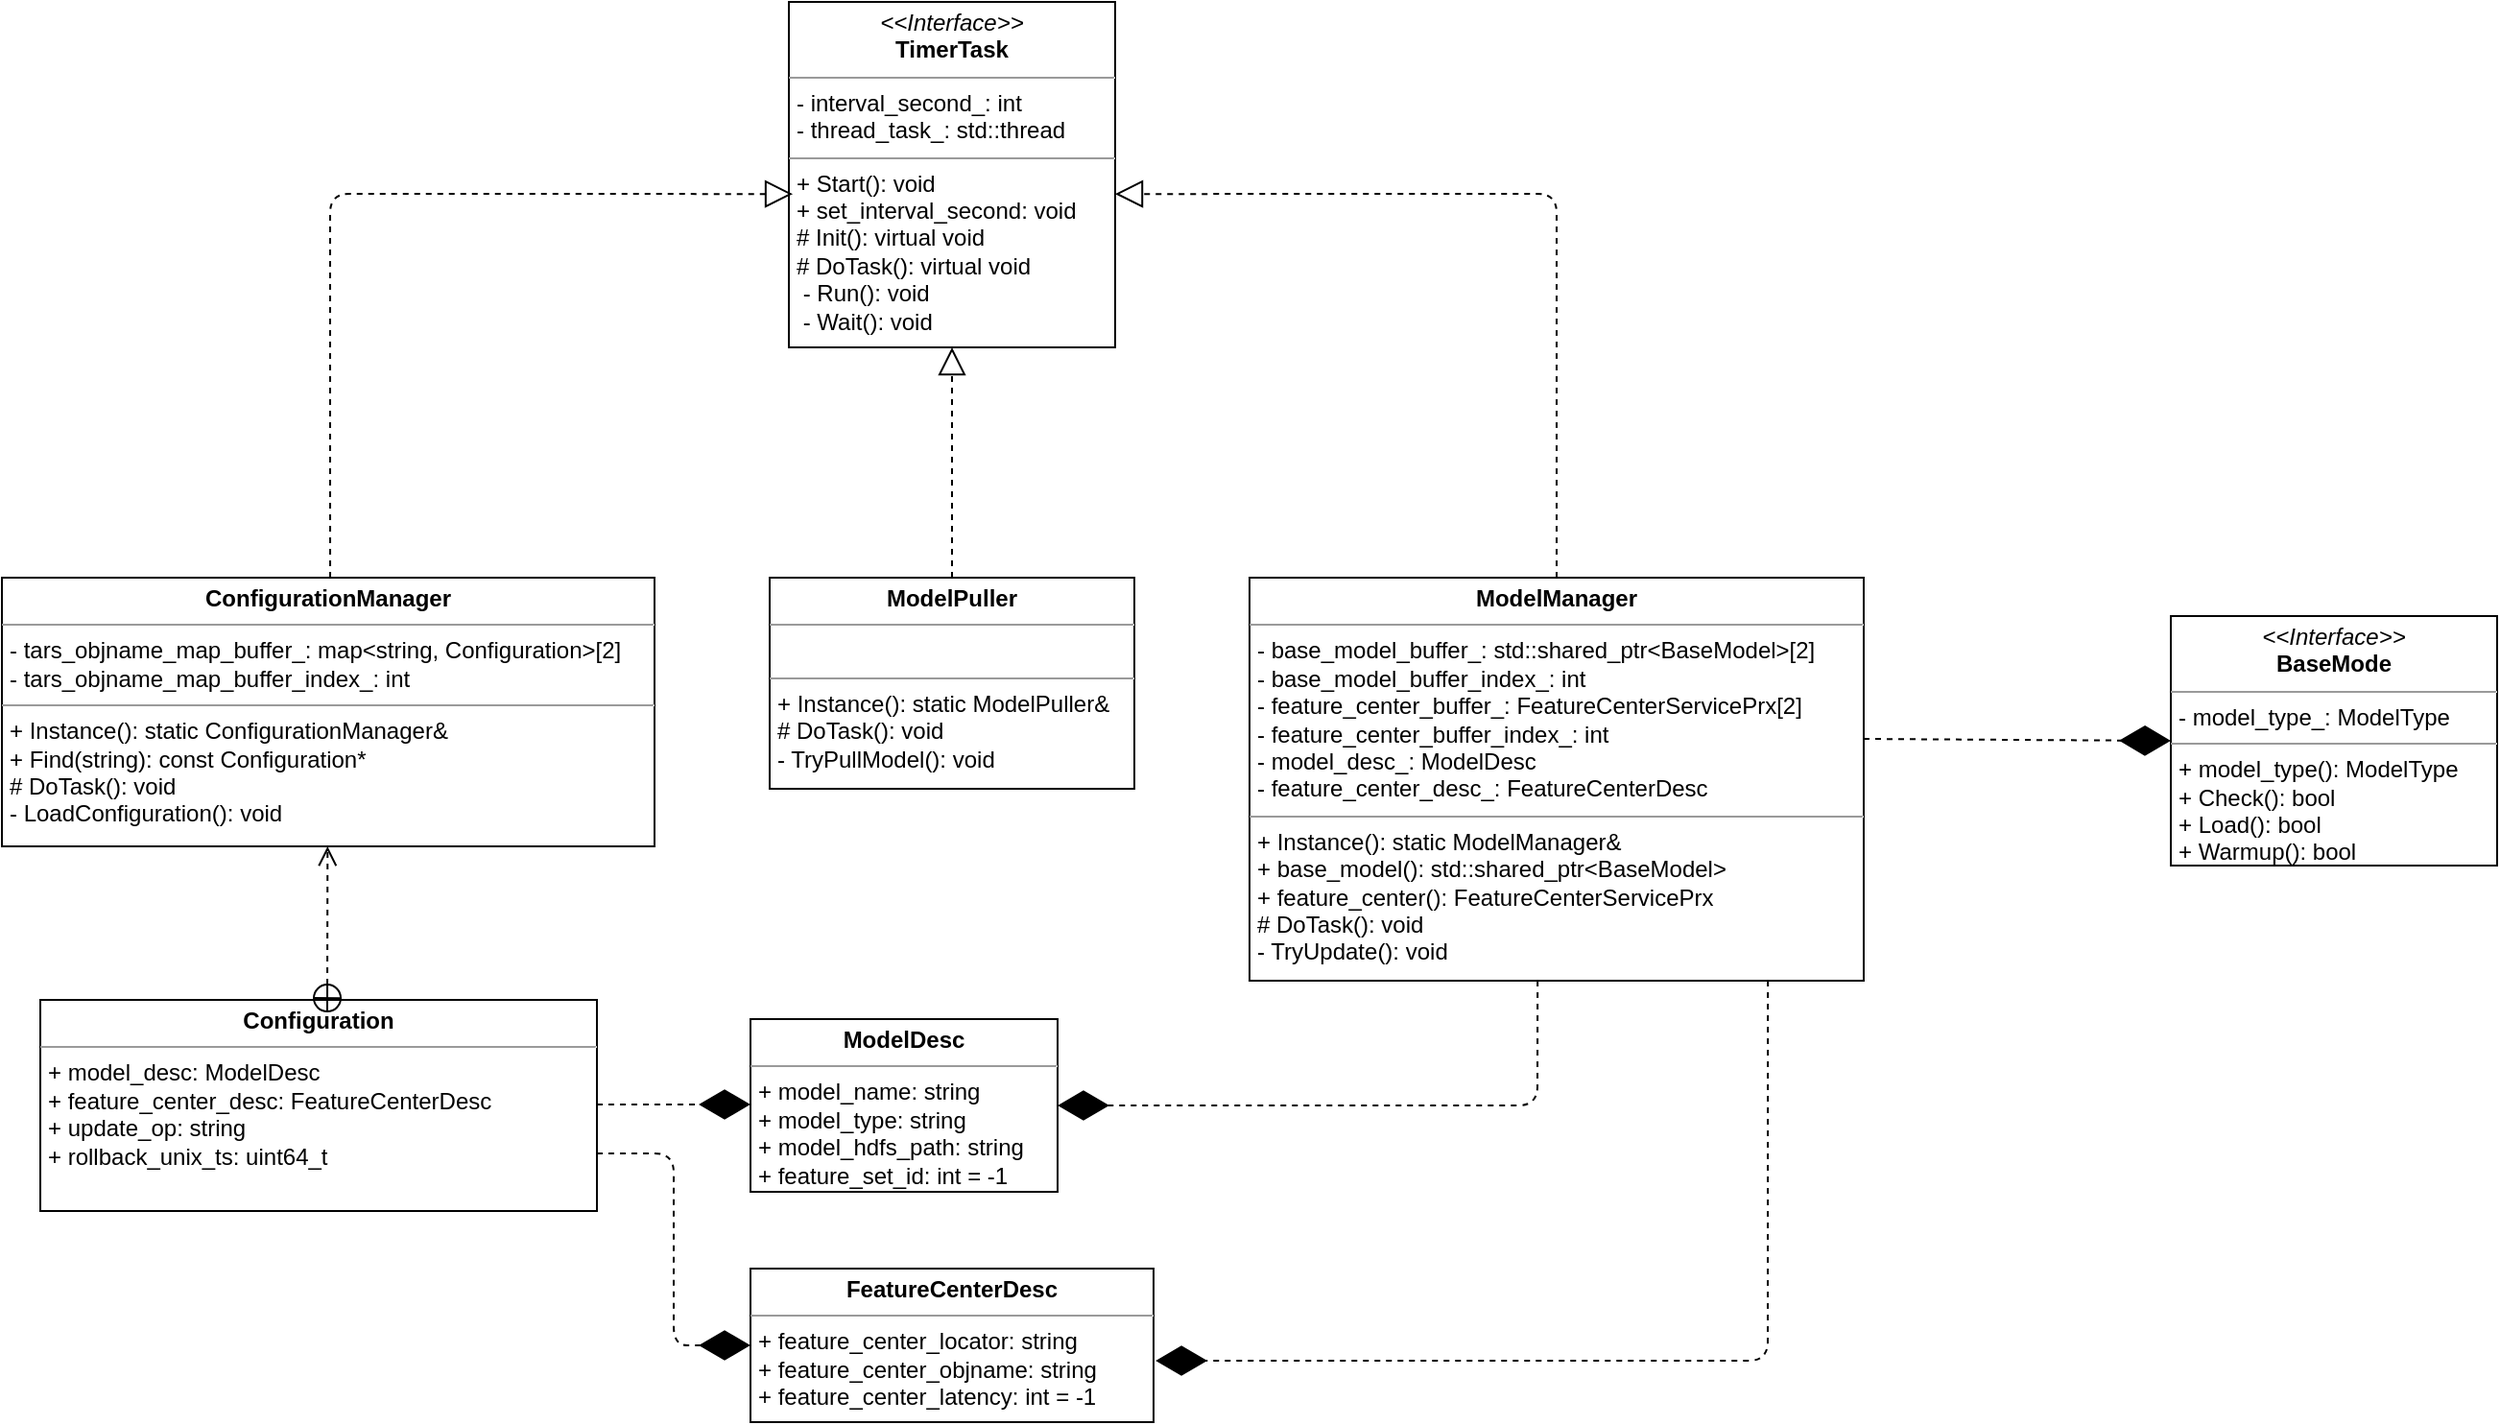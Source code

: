 <mxfile version="13.10.0" type="github">
  <diagram name="Page-1" id="b5b7bab2-c9e2-2cf4-8b2a-24fd1a2a6d21">
    <mxGraphModel dx="1422" dy="794" grid="1" gridSize="10" guides="1" tooltips="1" connect="1" arrows="1" fold="1" page="1" pageScale="1" pageWidth="3300" pageHeight="4681" background="#ffffff" math="0" shadow="0">
      <root>
        <mxCell id="0" />
        <mxCell id="1" parent="0" />
        <mxCell id="81HPEaTfGhqs-HCypct7-31" value="&lt;p style=&quot;margin: 0px ; margin-top: 4px ; text-align: center&quot;&gt;&lt;b&gt;Configuration&lt;/b&gt;&lt;/p&gt;&lt;hr size=&quot;1&quot;&gt;&lt;p style=&quot;margin: 0px ; margin-left: 4px&quot;&gt;+ model_desc: ModelDesc&lt;br&gt;&lt;/p&gt;&lt;p style=&quot;margin: 0px ; margin-left: 4px&quot;&gt;+ feature_center_desc: FeatureCenterDesc&lt;br&gt;&lt;/p&gt;&lt;p style=&quot;margin: 0px ; margin-left: 4px&quot;&gt;+ update_op: string&lt;br&gt;&lt;/p&gt;&lt;p style=&quot;margin: 0px ; margin-left: 4px&quot;&gt;+&amp;nbsp;rollback_unix_ts: uint64_t&lt;/p&gt;" style="verticalAlign=top;align=left;overflow=fill;fontSize=12;fontFamily=Helvetica;html=1;" vertex="1" parent="1">
          <mxGeometry x="420" y="650" width="290" height="110" as="geometry" />
        </mxCell>
        <mxCell id="s8swP9sBm7dpm8E4qVYW-2" value="&lt;p style=&quot;margin: 0px ; margin-top: 4px ; text-align: center&quot;&gt;&lt;i&gt;&amp;lt;&amp;lt;Interface&amp;gt;&amp;gt;&lt;/i&gt;&lt;br&gt;&lt;b&gt;TimerTask&lt;/b&gt;&lt;/p&gt;&lt;hr size=&quot;1&quot;&gt;&lt;p style=&quot;margin: 0px ; margin-left: 4px&quot;&gt;- interval_second_: int&lt;br&gt;- thread_task_:&amp;nbsp;std::thread&lt;/p&gt;&lt;hr size=&quot;1&quot;&gt;&lt;p style=&quot;margin: 0px ; margin-left: 4px&quot;&gt;+ Start(): void&lt;/p&gt;&lt;p style=&quot;margin: 0px ; margin-left: 4px&quot;&gt;+ set_interval_second: void&lt;/p&gt;&lt;p style=&quot;margin: 0px ; margin-left: 4px&quot;&gt;# Init(): virtual void&lt;br&gt;# DoTask(): virtual void&lt;/p&gt;&lt;p style=&quot;margin: 0px ; margin-left: 4px&quot;&gt;&amp;nbsp;- Run(): void&lt;/p&gt;&lt;p style=&quot;margin: 0px ; margin-left: 4px&quot;&gt;&amp;nbsp;- Wait(): void&lt;/p&gt;" style="verticalAlign=top;align=left;overflow=fill;fontSize=12;fontFamily=Helvetica;html=1;" parent="1" vertex="1">
          <mxGeometry x="810" y="130" width="170" height="180" as="geometry" />
        </mxCell>
        <mxCell id="81HPEaTfGhqs-HCypct7-1" value="&lt;p style=&quot;margin: 0px ; margin-top: 4px ; text-align: center&quot;&gt;&lt;b&gt;ConfigurationManager&lt;/b&gt;&lt;/p&gt;&lt;hr size=&quot;1&quot;&gt;&lt;p style=&quot;margin: 0px ; margin-left: 4px&quot;&gt;- tars_objname_map_buffer_: map&amp;lt;string, Configuration&amp;gt;[2]&lt;/p&gt;&lt;p style=&quot;margin: 0px ; margin-left: 4px&quot;&gt;- tars_objname_map_buffer_index_: int&lt;br&gt;&lt;/p&gt;&lt;hr size=&quot;1&quot;&gt;&lt;p style=&quot;margin: 0px ; margin-left: 4px&quot;&gt;&lt;span&gt;+ Instance(): static ConfigurationManager&amp;amp;&lt;/span&gt;&lt;br&gt;&lt;/p&gt;&lt;p style=&quot;margin: 0px ; margin-left: 4px&quot;&gt;+ Find(string): const Configuration*&lt;br&gt;&lt;/p&gt;&lt;p style=&quot;margin: 0px ; margin-left: 4px&quot;&gt;# DoTask(): void&lt;br&gt;&lt;/p&gt;&lt;p style=&quot;margin: 0px ; margin-left: 4px&quot;&gt;- LoadConfiguration(): void&lt;/p&gt;" style="verticalAlign=top;align=left;overflow=fill;fontSize=12;fontFamily=Helvetica;html=1;" vertex="1" parent="1">
          <mxGeometry x="400" y="430" width="340" height="140" as="geometry" />
        </mxCell>
        <mxCell id="81HPEaTfGhqs-HCypct7-7" value="&lt;p style=&quot;margin: 0px ; margin-top: 4px ; text-align: center&quot;&gt;&lt;b&gt;ModelPuller&lt;/b&gt;&lt;/p&gt;&lt;hr size=&quot;1&quot;&gt;&lt;p style=&quot;margin: 0px ; margin-left: 4px&quot;&gt;&lt;br&gt;&lt;/p&gt;&lt;hr size=&quot;1&quot;&gt;&lt;p style=&quot;margin: 0px ; margin-left: 4px&quot;&gt;+ Instance(): static ModelPuller&amp;amp;&lt;/p&gt;&lt;p style=&quot;margin: 0px ; margin-left: 4px&quot;&gt;# DoTask(): void&lt;br&gt;&lt;/p&gt;&lt;p style=&quot;margin: 0px ; margin-left: 4px&quot;&gt;- TryPullModel(): void&lt;/p&gt;" style="verticalAlign=top;align=left;overflow=fill;fontSize=12;fontFamily=Helvetica;html=1;" vertex="1" parent="1">
          <mxGeometry x="800" y="430" width="190" height="110" as="geometry" />
        </mxCell>
        <mxCell id="81HPEaTfGhqs-HCypct7-11" value="&lt;p style=&quot;margin: 0px ; margin-top: 4px ; text-align: center&quot;&gt;&lt;b&gt;ModelManager&lt;/b&gt;&lt;/p&gt;&lt;hr size=&quot;1&quot;&gt;&lt;p style=&quot;margin: 0px ; margin-left: 4px&quot;&gt;-&amp;nbsp;base_model_buffer_: std::shared_ptr&amp;lt;BaseModel&amp;gt;[2]&lt;/p&gt;&lt;p style=&quot;margin: 0px ; margin-left: 4px&quot;&gt;-&amp;nbsp;base_model_buffer_index_: int&lt;/p&gt;&lt;p style=&quot;margin: 0px ; margin-left: 4px&quot;&gt;- feature_center_buffer_:&amp;nbsp;FeatureCenterServicePrx[2]&lt;/p&gt;&lt;p style=&quot;margin: 0px ; margin-left: 4px&quot;&gt;-&amp;nbsp;feature_center_buffer_index_: int&lt;/p&gt;&lt;p style=&quot;margin: 0px ; margin-left: 4px&quot;&gt;- model_desc_: ModelDesc&lt;/p&gt;&lt;p style=&quot;margin: 0px ; margin-left: 4px&quot;&gt;- feature_center_desc_:&amp;nbsp;FeatureCenterDesc&lt;br&gt;&lt;/p&gt;&lt;hr size=&quot;1&quot;&gt;&lt;p style=&quot;margin: 0px ; margin-left: 4px&quot;&gt;+ Instance(): static ModelManager&amp;amp;&lt;/p&gt;&lt;p style=&quot;margin: 0px ; margin-left: 4px&quot;&gt;+ base_model(): std::shared_ptr&amp;lt;BaseModel&amp;gt;&lt;/p&gt;&lt;p style=&quot;margin: 0px ; margin-left: 4px&quot;&gt;+&amp;nbsp;feature_center(): FeatureCenterServicePrx&lt;/p&gt;&lt;p style=&quot;margin: 0px ; margin-left: 4px&quot;&gt;&lt;span&gt;# DoTask(): void&lt;/span&gt;&lt;/p&gt;&lt;p style=&quot;margin: 0px ; margin-left: 4px&quot;&gt;&lt;span&gt;- TryUpdate(): void&lt;/span&gt;&lt;/p&gt;" style="verticalAlign=top;align=left;overflow=fill;fontSize=12;fontFamily=Helvetica;html=1;" vertex="1" parent="1">
          <mxGeometry x="1050" y="430" width="320" height="210" as="geometry" />
        </mxCell>
        <mxCell id="81HPEaTfGhqs-HCypct7-12" value="" style="endArrow=block;dashed=1;endFill=0;endSize=12;html=1;exitX=0.503;exitY=0;exitDx=0;exitDy=0;exitPerimeter=0;entryX=0.012;entryY=0.556;entryDx=0;entryDy=0;entryPerimeter=0;" edge="1" parent="1" source="81HPEaTfGhqs-HCypct7-1" target="s8swP9sBm7dpm8E4qVYW-2">
          <mxGeometry width="160" relative="1" as="geometry">
            <mxPoint x="690" y="400" as="sourcePoint" />
            <mxPoint x="690" y="210" as="targetPoint" />
            <Array as="points">
              <mxPoint x="571" y="370" />
              <mxPoint x="571" y="230" />
            </Array>
          </mxGeometry>
        </mxCell>
        <mxCell id="81HPEaTfGhqs-HCypct7-13" value="" style="endArrow=block;dashed=1;endFill=0;endSize=12;html=1;exitX=0.5;exitY=0;exitDx=0;exitDy=0;entryX=0.5;entryY=1;entryDx=0;entryDy=0;" edge="1" parent="1" source="81HPEaTfGhqs-HCypct7-7" target="s8swP9sBm7dpm8E4qVYW-2">
          <mxGeometry width="160" relative="1" as="geometry">
            <mxPoint x="700.48" y="440" as="sourcePoint" />
            <mxPoint x="905" y="320" as="targetPoint" />
          </mxGeometry>
        </mxCell>
        <mxCell id="81HPEaTfGhqs-HCypct7-14" value="" style="endArrow=block;dashed=1;endFill=0;endSize=12;html=1;exitX=0.5;exitY=0;exitDx=0;exitDy=0;entryX=1;entryY=0.556;entryDx=0;entryDy=0;entryPerimeter=0;" edge="1" parent="1" source="81HPEaTfGhqs-HCypct7-11" target="s8swP9sBm7dpm8E4qVYW-2">
          <mxGeometry width="160" relative="1" as="geometry">
            <mxPoint x="970" y="450" as="sourcePoint" />
            <mxPoint x="970" y="330" as="targetPoint" />
            <Array as="points">
              <mxPoint x="1210" y="230" />
            </Array>
          </mxGeometry>
        </mxCell>
        <mxCell id="81HPEaTfGhqs-HCypct7-16" value="&lt;p style=&quot;margin: 0px ; margin-top: 4px ; text-align: center&quot;&gt;&lt;i&gt;&amp;lt;&amp;lt;Interface&amp;gt;&amp;gt;&lt;/i&gt;&lt;br&gt;&lt;b&gt;BaseMode&lt;/b&gt;&lt;/p&gt;&lt;hr size=&quot;1&quot;&gt;&lt;p style=&quot;margin: 0px ; margin-left: 4px&quot;&gt;- model_type_: ModelType&lt;br&gt;&lt;/p&gt;&lt;hr size=&quot;1&quot;&gt;&lt;p style=&quot;margin: 0px ; margin-left: 4px&quot;&gt;+ model_type(): ModelType&lt;/p&gt;&lt;p style=&quot;margin: 0px ; margin-left: 4px&quot;&gt;+ Check(): bool&lt;/p&gt;&lt;p style=&quot;margin: 0px ; margin-left: 4px&quot;&gt;+ Load(): bool&lt;/p&gt;&lt;p style=&quot;margin: 0px ; margin-left: 4px&quot;&gt;+ Warmup(): bool&lt;/p&gt;" style="verticalAlign=top;align=left;overflow=fill;fontSize=12;fontFamily=Helvetica;html=1;" vertex="1" parent="1">
          <mxGeometry x="1530" y="450" width="170" height="130" as="geometry" />
        </mxCell>
        <mxCell id="81HPEaTfGhqs-HCypct7-19" value="" style="endArrow=open;startArrow=circlePlus;endFill=0;startFill=0;endSize=8;html=1;dashed=1;entryX=0.463;entryY=1.014;entryDx=0;entryDy=0;entryPerimeter=0;" edge="1" parent="1">
          <mxGeometry width="160" relative="1" as="geometry">
            <mxPoint x="569.5" y="657.06" as="sourcePoint" />
            <mxPoint x="569.66" y="570" as="targetPoint" />
          </mxGeometry>
        </mxCell>
        <mxCell id="81HPEaTfGhqs-HCypct7-32" value="&lt;p style=&quot;margin: 0px ; margin-top: 4px ; text-align: center&quot;&gt;&lt;b&gt;ModelDesc&lt;/b&gt;&lt;/p&gt;&lt;hr size=&quot;1&quot;&gt;&lt;p style=&quot;margin: 0px ; margin-left: 4px&quot;&gt;+ model_name: string&lt;br&gt;&lt;/p&gt;&lt;p style=&quot;margin: 0px ; margin-left: 4px&quot;&gt;+ model_type: string&lt;br&gt;&lt;/p&gt;&lt;p style=&quot;margin: 0px ; margin-left: 4px&quot;&gt;+ model_hdfs_path: string&lt;br&gt;&lt;/p&gt;&lt;p style=&quot;margin: 0px ; margin-left: 4px&quot;&gt;+&amp;nbsp;feature_set_id: int = -1&lt;/p&gt;" style="verticalAlign=top;align=left;overflow=fill;fontSize=12;fontFamily=Helvetica;html=1;" vertex="1" parent="1">
          <mxGeometry x="790" y="660" width="160" height="90" as="geometry" />
        </mxCell>
        <mxCell id="81HPEaTfGhqs-HCypct7-33" value="&lt;p style=&quot;margin: 0px ; margin-top: 4px ; text-align: center&quot;&gt;&lt;b&gt;FeatureCenterDesc&lt;/b&gt;&lt;/p&gt;&lt;hr size=&quot;1&quot;&gt;&lt;p style=&quot;margin: 0px ; margin-left: 4px&quot;&gt;+ feature_center_locator: string&lt;br&gt;&lt;/p&gt;&lt;p style=&quot;margin: 0px ; margin-left: 4px&quot;&gt;+ feature_center_objname: string&lt;/p&gt;&lt;p style=&quot;margin: 0px ; margin-left: 4px&quot;&gt;+&amp;nbsp;feature_center_latency: int = -1&lt;/p&gt;" style="verticalAlign=top;align=left;overflow=fill;fontSize=12;fontFamily=Helvetica;html=1;" vertex="1" parent="1">
          <mxGeometry x="790" y="790" width="210" height="80" as="geometry" />
        </mxCell>
        <mxCell id="81HPEaTfGhqs-HCypct7-36" value="" style="endArrow=diamondThin;endFill=1;endSize=24;html=1;dashed=1;" edge="1" parent="1">
          <mxGeometry width="160" relative="1" as="geometry">
            <mxPoint x="710" y="704.5" as="sourcePoint" />
            <mxPoint x="790" y="704.5" as="targetPoint" />
          </mxGeometry>
        </mxCell>
        <mxCell id="81HPEaTfGhqs-HCypct7-38" value="" style="endArrow=diamondThin;endFill=1;endSize=24;html=1;dashed=1;entryX=0;entryY=0.5;entryDx=0;entryDy=0;" edge="1" parent="1" target="81HPEaTfGhqs-HCypct7-33">
          <mxGeometry width="160" relative="1" as="geometry">
            <mxPoint x="710" y="730" as="sourcePoint" />
            <mxPoint x="790" y="730" as="targetPoint" />
            <Array as="points">
              <mxPoint x="750" y="730" />
              <mxPoint x="750" y="830" />
            </Array>
          </mxGeometry>
        </mxCell>
        <mxCell id="81HPEaTfGhqs-HCypct7-39" value="" style="endArrow=diamondThin;endFill=1;endSize=24;html=1;dashed=1;entryX=1;entryY=0.5;entryDx=0;entryDy=0;exitX=0.469;exitY=1;exitDx=0;exitDy=0;exitPerimeter=0;" edge="1" parent="1" source="81HPEaTfGhqs-HCypct7-11" target="81HPEaTfGhqs-HCypct7-32">
          <mxGeometry width="160" relative="1" as="geometry">
            <mxPoint x="1050" y="704.5" as="sourcePoint" />
            <mxPoint x="1130" y="704.5" as="targetPoint" />
            <Array as="points">
              <mxPoint x="1200" y="705" />
            </Array>
          </mxGeometry>
        </mxCell>
        <mxCell id="81HPEaTfGhqs-HCypct7-40" value="" style="endArrow=diamondThin;endFill=1;endSize=24;html=1;dashed=1;entryX=1.005;entryY=0.6;entryDx=0;entryDy=0;exitX=0.469;exitY=1;exitDx=0;exitDy=0;exitPerimeter=0;entryPerimeter=0;" edge="1" parent="1" target="81HPEaTfGhqs-HCypct7-33">
          <mxGeometry width="160" relative="1" as="geometry">
            <mxPoint x="1320.08" y="640" as="sourcePoint" />
            <mxPoint x="1070" y="705" as="targetPoint" />
            <Array as="points">
              <mxPoint x="1320" y="838" />
            </Array>
          </mxGeometry>
        </mxCell>
        <mxCell id="81HPEaTfGhqs-HCypct7-41" value="" style="endArrow=diamondThin;endFill=1;endSize=24;html=1;dashed=1;entryX=0;entryY=0.5;entryDx=0;entryDy=0;exitX=1;exitY=0.4;exitDx=0;exitDy=0;exitPerimeter=0;" edge="1" parent="1" source="81HPEaTfGhqs-HCypct7-11" target="81HPEaTfGhqs-HCypct7-16">
          <mxGeometry width="160" relative="1" as="geometry">
            <mxPoint x="1370" y="520" as="sourcePoint" />
            <mxPoint x="1450" y="520" as="targetPoint" />
          </mxGeometry>
        </mxCell>
      </root>
    </mxGraphModel>
  </diagram>
</mxfile>
